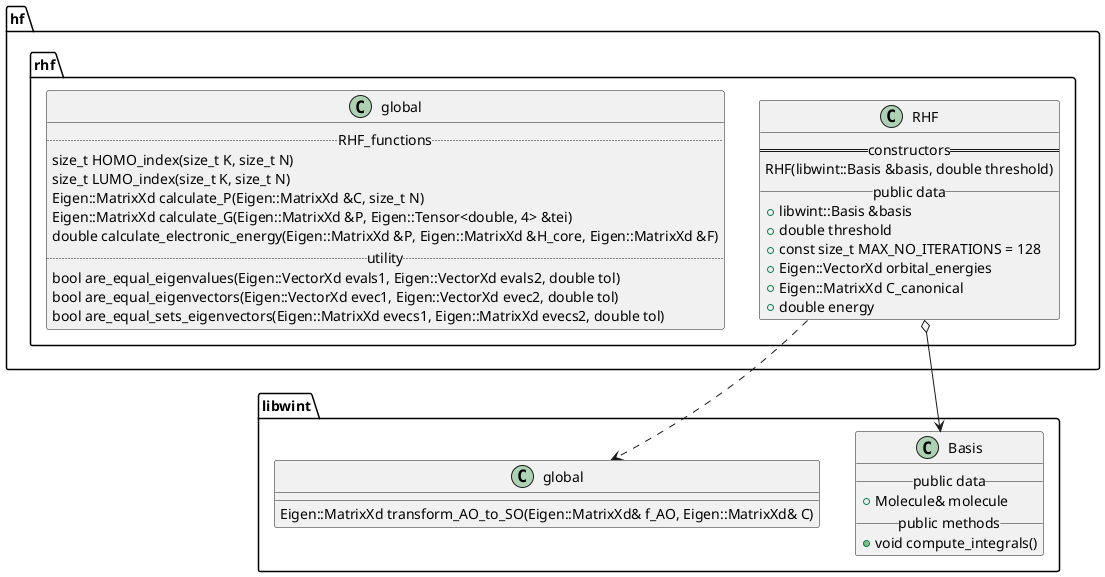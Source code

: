 @startuml


namespace libwint {

    class Basis {
        __ public data __
            + Molecule& molecule
        __ public methods __
            + void compute_integrals()
    }


    class global {
        Eigen::MatrixXd transform_AO_to_SO(Eigen::MatrixXd& f_AO, Eigen::MatrixXd& C)
    }

}


namespace hf {
    namespace rhf {

        class RHF {
            == constructors ==
                RHF(libwint::Basis &basis, double threshold)
            __ public data __
                + libwint::Basis &basis
                + double threshold
                + const size_t MAX_NO_ITERATIONS = 128
                + Eigen::VectorXd orbital_energies
                + Eigen::MatrixXd C_canonical
                + double energy
        }

        class global {
            .. RHF_functions ..
                size_t HOMO_index(size_t K, size_t N)
                size_t LUMO_index(size_t K, size_t N)
                Eigen::MatrixXd calculate_P(Eigen::MatrixXd &C, size_t N)
                Eigen::MatrixXd calculate_G(Eigen::MatrixXd &P, Eigen::Tensor<double, 4> &tei)
                double calculate_electronic_energy(Eigen::MatrixXd &P, Eigen::MatrixXd &H_core, Eigen::MatrixXd &F)
            .. utility ..
                bool are_equal_eigenvalues(Eigen::VectorXd evals1, Eigen::VectorXd evals2, double tol)
                bool are_equal_eigenvectors(Eigen::VectorXd evec1, Eigen::VectorXd evec2, double tol)
                bool are_equal_sets_eigenvectors(Eigen::MatrixXd evecs1, Eigen::MatrixXd evecs2, double tol)
        }

    }
}



hf.rhf.RHF o--> libwint.Basis

hf.rhf.RHF ..> libwint.global

@enduml